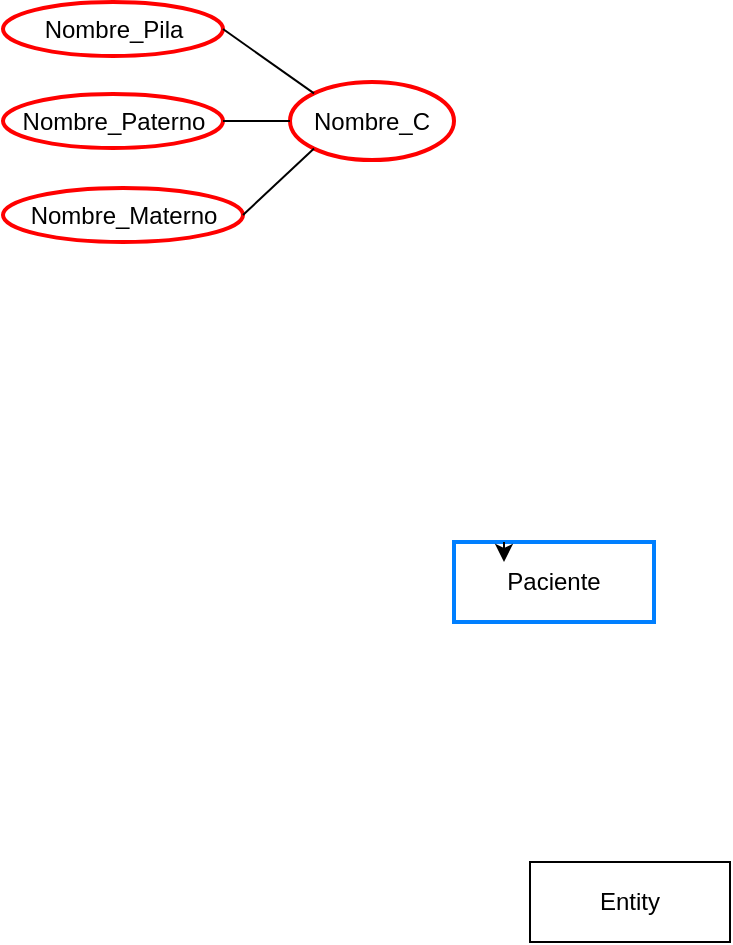 <mxfile version="13.9.9" type="device"><diagram id="E26-WaEdS0_YNjsU9UnS" name="Página-1"><mxGraphModel dx="730" dy="540" grid="1" gridSize="10" guides="1" tooltips="1" connect="1" arrows="1" fold="1" page="1" pageScale="1" pageWidth="1169" pageHeight="827" math="0" shadow="0"><root><mxCell id="0"/><mxCell id="1" parent="0"/><mxCell id="Vgw2hEB1klhC_h7AxZLs-1" value="Entity" style="whiteSpace=wrap;html=1;align=center;" parent="1" vertex="1"><mxGeometry x="320" y="530" width="100" height="40" as="geometry"/></mxCell><mxCell id="Vgw2hEB1klhC_h7AxZLs-2" value="Paciente" style="whiteSpace=wrap;html=1;align=center;strokeWidth=2;fillColor=#FFFFFF;fontColor=#000000;strokeColor=#007FFF;" parent="1" vertex="1"><mxGeometry x="282" y="370" width="100" height="40" as="geometry"/></mxCell><mxCell id="Vgw2hEB1klhC_h7AxZLs-5" value="Nombre_C" style="ellipse;whiteSpace=wrap;html=1;align=center;strokeWidth=2;fillColor=#FFFFFF;fontColor=#000000;strokeColor=#FF0000;comic=0;autosize=0;" parent="1" vertex="1"><mxGeometry x="200" y="140" width="82" height="39" as="geometry"/></mxCell><mxCell id="Vgw2hEB1klhC_h7AxZLs-9" value="Nombre_Paterno" style="ellipse;whiteSpace=wrap;html=1;align=center;strokeWidth=2;fillColor=#FFFFFF;fontColor=#000000;strokeColor=#FF0000;comic=0;autosize=0;" parent="1" vertex="1"><mxGeometry x="56.5" y="146" width="110" height="27" as="geometry"/></mxCell><mxCell id="Vgw2hEB1klhC_h7AxZLs-10" style="edgeStyle=orthogonalEdgeStyle;rounded=0;orthogonalLoop=1;jettySize=auto;html=1;exitX=0.25;exitY=0;exitDx=0;exitDy=0;entryX=0.25;entryY=0.25;entryDx=0;entryDy=0;entryPerimeter=0;fontColor=#000000;" parent="1" source="Vgw2hEB1klhC_h7AxZLs-2" target="Vgw2hEB1klhC_h7AxZLs-2" edge="1"><mxGeometry relative="1" as="geometry"/></mxCell><mxCell id="Vgw2hEB1klhC_h7AxZLs-11" value="Nombre_Materno" style="ellipse;whiteSpace=wrap;html=1;align=center;strokeWidth=2;fillColor=#FFFFFF;fontColor=#000000;strokeColor=#FF0000;comic=0;autosize=0;flipV=1;flipH=1;" parent="1" vertex="1"><mxGeometry x="56.5" y="193" width="120" height="27" as="geometry"/></mxCell><mxCell id="Vgw2hEB1klhC_h7AxZLs-13" value="Nombre_Pila" style="ellipse;whiteSpace=wrap;html=1;align=center;strokeWidth=2;fillColor=#FFFFFF;fontColor=#000000;strokeColor=#FF0000;comic=0;autosize=0;" parent="1" vertex="1"><mxGeometry x="56.5" y="100" width="110" height="27" as="geometry"/></mxCell><mxCell id="-mquj1c-3-DKnUJUoxJb-2" value="" style="endArrow=none;html=1;entryX=1;entryY=0.5;entryDx=0;entryDy=0;exitX=0;exitY=0;exitDx=0;exitDy=0;" edge="1" parent="1" source="Vgw2hEB1klhC_h7AxZLs-5" target="Vgw2hEB1klhC_h7AxZLs-13"><mxGeometry width="50" height="50" relative="1" as="geometry"><mxPoint x="156.5" y="150" as="sourcePoint"/><mxPoint x="206.5" y="100" as="targetPoint"/></mxGeometry></mxCell><mxCell id="-mquj1c-3-DKnUJUoxJb-4" value="" style="endArrow=none;html=1;entryX=1;entryY=0.5;entryDx=0;entryDy=0;exitX=0;exitY=0.5;exitDx=0;exitDy=0;" edge="1" parent="1" source="Vgw2hEB1klhC_h7AxZLs-5" target="Vgw2hEB1klhC_h7AxZLs-9"><mxGeometry width="50" height="50" relative="1" as="geometry"><mxPoint x="231.635" y="165.892" as="sourcePoint"/><mxPoint x="195.676" y="112.935" as="targetPoint"/></mxGeometry></mxCell><mxCell id="-mquj1c-3-DKnUJUoxJb-6" value="" style="endArrow=none;html=1;exitX=0;exitY=1;exitDx=0;exitDy=0;entryX=1;entryY=0.5;entryDx=0;entryDy=0;" edge="1" parent="1" source="Vgw2hEB1klhC_h7AxZLs-5" target="Vgw2hEB1klhC_h7AxZLs-11"><mxGeometry width="50" height="50" relative="1" as="geometry"><mxPoint x="326.5" y="150" as="sourcePoint"/><mxPoint x="376.5" y="100" as="targetPoint"/></mxGeometry></mxCell></root></mxGraphModel></diagram></mxfile>